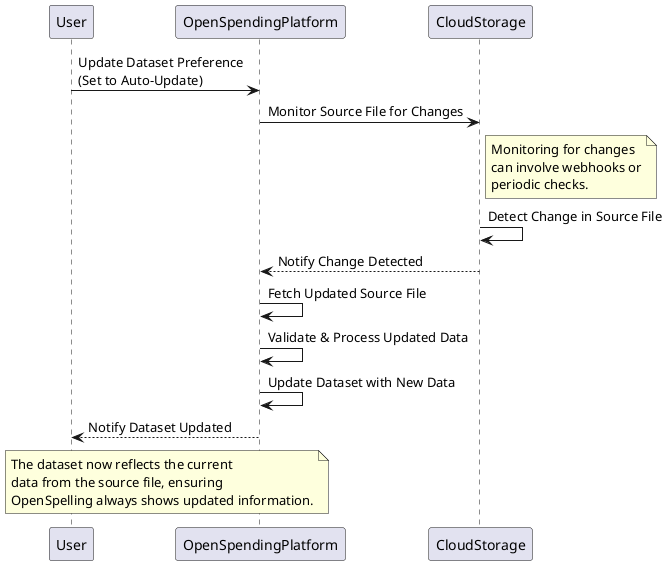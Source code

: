 @startuml
participant User
participant OpenSpendingPlatform as OSP
participant CloudStorage as CS

User -> OSP : Update Dataset Preference\n(Set to Auto-Update)
OSP -> CS : Monitor Source File for Changes
note right of CS: Monitoring for changes\ncan involve webhooks or\nperiodic checks.
CS -> CS : Detect Change in Source File
CS --> OSP : Notify Change Detected
OSP -> OSP : Fetch Updated Source File
OSP -> OSP : Validate & Process Updated Data
OSP -> OSP : Update Dataset with New Data
OSP --> User : Notify Dataset Updated
note over User,OSP: The dataset now reflects the current\ndata from the source file, ensuring\nOpenSpelling always shows updated information.

@enduml